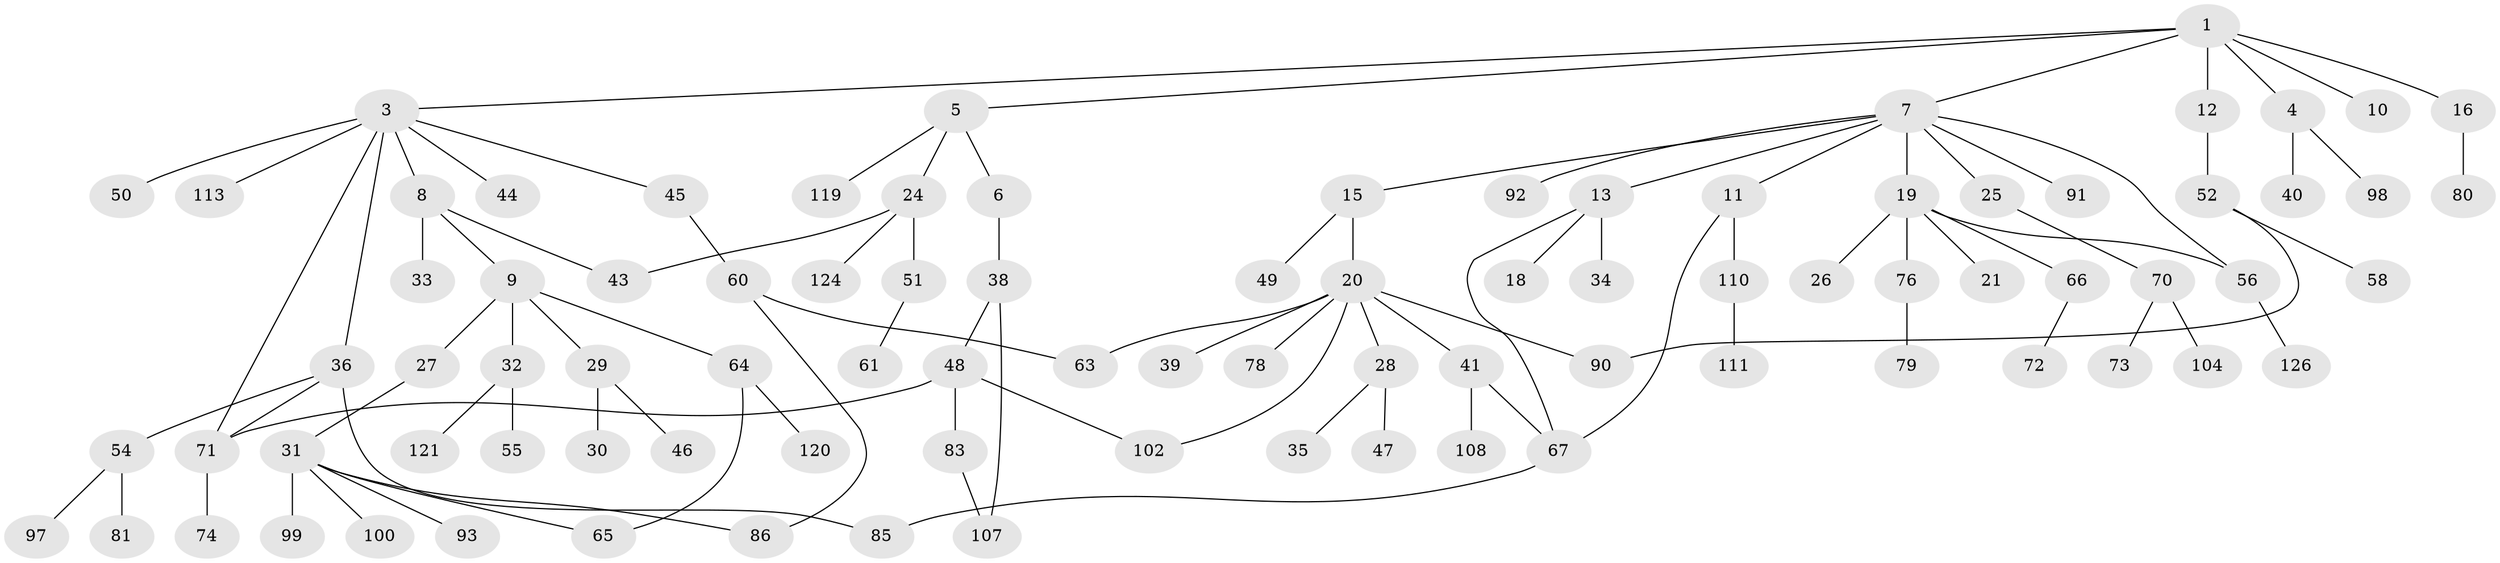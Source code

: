 // Generated by graph-tools (version 1.1) at 2025/23/03/03/25 07:23:32]
// undirected, 89 vertices, 101 edges
graph export_dot {
graph [start="1"]
  node [color=gray90,style=filled];
  1 [super="+2"];
  3 [super="+14"];
  4;
  5 [super="+106"];
  6;
  7 [super="+37"];
  8;
  9 [super="+17"];
  10;
  11;
  12 [super="+105"];
  13 [super="+96"];
  15 [super="+88"];
  16;
  18;
  19 [super="+22"];
  20 [super="+23"];
  21 [super="+68"];
  24;
  25 [super="+122"];
  26 [super="+42"];
  27;
  28 [super="+103"];
  29 [super="+125"];
  30;
  31 [super="+57"];
  32 [super="+59"];
  33;
  34;
  35;
  36 [super="+62"];
  38;
  39;
  40 [super="+77"];
  41 [super="+82"];
  43 [super="+114"];
  44;
  45;
  46;
  47 [super="+95"];
  48 [super="+109"];
  49 [super="+89"];
  50 [super="+87"];
  51 [super="+112"];
  52 [super="+53"];
  54 [super="+69"];
  55 [super="+115"];
  56;
  58;
  60 [super="+101"];
  61;
  63 [super="+75"];
  64;
  65 [super="+84"];
  66;
  67 [super="+94"];
  70 [super="+117"];
  71 [super="+118"];
  72;
  73 [super="+116"];
  74;
  76;
  78;
  79;
  80;
  81;
  83;
  85;
  86;
  90;
  91;
  92;
  93;
  97;
  98;
  99;
  100;
  102;
  104;
  107;
  108;
  110;
  111;
  113;
  119;
  120 [super="+123"];
  121;
  124;
  126;
  1 -- 3;
  1 -- 7;
  1 -- 12;
  1 -- 16;
  1 -- 10;
  1 -- 4;
  1 -- 5;
  3 -- 8;
  3 -- 36;
  3 -- 45;
  3 -- 50;
  3 -- 71;
  3 -- 113;
  3 -- 44;
  4 -- 40;
  4 -- 98;
  5 -- 6;
  5 -- 24;
  5 -- 119;
  6 -- 38;
  7 -- 11;
  7 -- 13;
  7 -- 15;
  7 -- 19;
  7 -- 25;
  7 -- 91;
  7 -- 56;
  7 -- 92;
  8 -- 9;
  8 -- 33;
  8 -- 43;
  9 -- 27;
  9 -- 32;
  9 -- 64;
  9 -- 29;
  11 -- 67;
  11 -- 110;
  12 -- 52;
  13 -- 18;
  13 -- 34;
  13 -- 67;
  15 -- 20;
  15 -- 49;
  16 -- 80;
  19 -- 21;
  19 -- 66;
  19 -- 56;
  19 -- 26;
  19 -- 76;
  20 -- 28;
  20 -- 102;
  20 -- 39;
  20 -- 41;
  20 -- 90;
  20 -- 78;
  20 -- 63;
  24 -- 51;
  24 -- 124;
  24 -- 43;
  25 -- 70;
  27 -- 31;
  28 -- 35;
  28 -- 47;
  29 -- 30;
  29 -- 46;
  31 -- 65;
  31 -- 93;
  31 -- 86;
  31 -- 99;
  31 -- 100;
  32 -- 55;
  32 -- 121;
  36 -- 54;
  36 -- 71;
  36 -- 85;
  38 -- 48;
  38 -- 107;
  41 -- 108;
  41 -- 67;
  45 -- 60;
  48 -- 83;
  48 -- 102;
  48 -- 71;
  51 -- 61;
  52 -- 58;
  52 -- 90;
  54 -- 81;
  54 -- 97;
  56 -- 126;
  60 -- 63;
  60 -- 86;
  64 -- 120;
  64 -- 65;
  66 -- 72;
  67 -- 85;
  70 -- 73;
  70 -- 104;
  71 -- 74;
  76 -- 79;
  83 -- 107;
  110 -- 111;
}
